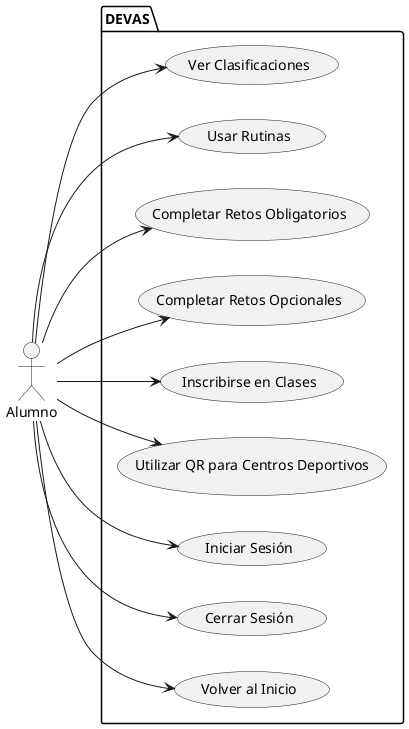 @startuml
left to right direction

actor Alumno

package DEVAS{
usecase "Ver Clasificaciones" as UC_VerClasificaciones
usecase "Usar Rutinas" as UC_UsarRutinas
usecase "Completar Retos Obligatorios" as UC_CompletarRetosObligatorios
usecase "Completar Retos Opcionales" as UC_CompletarRetosOpcionales
usecase "Inscribirse en Clases" as UC_InscribirseClases
usecase "Utilizar QR para Centros Deportivos" as UC_UsarQR
usecase "Iniciar Sesión" as UC_IniciarSesion
usecase "Cerrar Sesión" as UC_CerrarSesion
usecase "Volver al Inicio" as UC_VolverInicio

Alumno --> UC_VerClasificaciones
Alumno --> UC_UsarRutinas
Alumno --> UC_CompletarRetosObligatorios
Alumno --> UC_CompletarRetosOpcionales
Alumno --> UC_InscribirseClases
Alumno --> UC_UsarQR
Alumno --> UC_IniciarSesion
Alumno --> UC_CerrarSesion
Alumno --> UC_VolverInicio
}
@enduml
